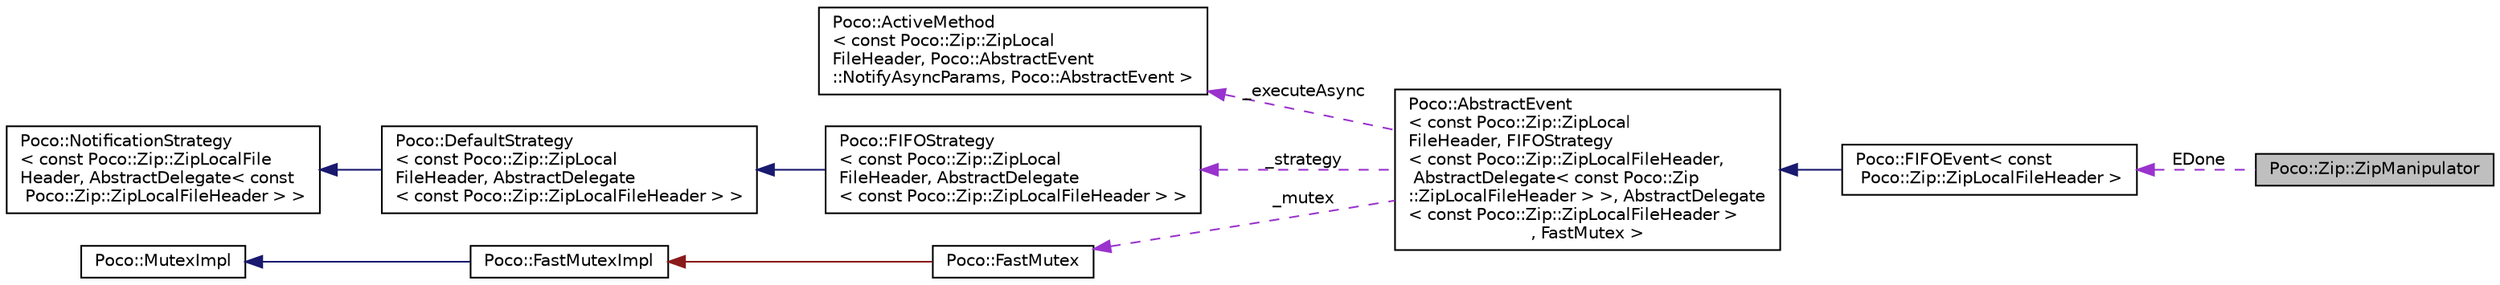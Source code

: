 digraph "Poco::Zip::ZipManipulator"
{
 // LATEX_PDF_SIZE
  edge [fontname="Helvetica",fontsize="10",labelfontname="Helvetica",labelfontsize="10"];
  node [fontname="Helvetica",fontsize="10",shape=record];
  rankdir="LR";
  Node1 [label="Poco::Zip::ZipManipulator",height=0.2,width=0.4,color="black", fillcolor="grey75", style="filled", fontcolor="black",tooltip="ZipManipulator allows to add/remove/update files inside zip files."];
  Node2 -> Node1 [dir="back",color="darkorchid3",fontsize="10",style="dashed",label=" EDone" ];
  Node2 [label="Poco::FIFOEvent\< const\l Poco::Zip::ZipLocalFileHeader \>",height=0.2,width=0.4,color="black", fillcolor="white", style="filled",URL="$classPoco_1_1FIFOEvent.html",tooltip=" "];
  Node3 -> Node2 [dir="back",color="midnightblue",fontsize="10",style="solid"];
  Node3 [label="Poco::AbstractEvent\l\< const Poco::Zip::ZipLocal\lFileHeader, FIFOStrategy\l\< const Poco::Zip::ZipLocalFileHeader,\l AbstractDelegate\< const Poco::Zip\l::ZipLocalFileHeader \> \>, AbstractDelegate\l\< const Poco::Zip::ZipLocalFileHeader \>\l, FastMutex \>",height=0.2,width=0.4,color="black", fillcolor="white", style="filled",URL="$classPoco_1_1AbstractEvent.html",tooltip=" "];
  Node4 -> Node3 [dir="back",color="darkorchid3",fontsize="10",style="dashed",label=" _executeAsync" ];
  Node4 [label="Poco::ActiveMethod\l\< const Poco::Zip::ZipLocal\lFileHeader, Poco::AbstractEvent\l::NotifyAsyncParams, Poco::AbstractEvent \>",height=0.2,width=0.4,color="black", fillcolor="white", style="filled",URL="$classPoco_1_1ActiveMethod.html",tooltip=" "];
  Node5 -> Node3 [dir="back",color="darkorchid3",fontsize="10",style="dashed",label=" _strategy" ];
  Node5 [label="Poco::FIFOStrategy\l\< const Poco::Zip::ZipLocal\lFileHeader, AbstractDelegate\l\< const Poco::Zip::ZipLocalFileHeader \> \>",height=0.2,width=0.4,color="black", fillcolor="white", style="filled",URL="$classPoco_1_1FIFOStrategy.html",tooltip=" "];
  Node6 -> Node5 [dir="back",color="midnightblue",fontsize="10",style="solid"];
  Node6 [label="Poco::DefaultStrategy\l\< const Poco::Zip::ZipLocal\lFileHeader, AbstractDelegate\l\< const Poco::Zip::ZipLocalFileHeader \> \>",height=0.2,width=0.4,color="black", fillcolor="white", style="filled",URL="$classPoco_1_1DefaultStrategy.html",tooltip=" "];
  Node7 -> Node6 [dir="back",color="midnightblue",fontsize="10",style="solid"];
  Node7 [label="Poco::NotificationStrategy\l\< const Poco::Zip::ZipLocalFile\lHeader, AbstractDelegate\< const\l Poco::Zip::ZipLocalFileHeader \> \>",height=0.2,width=0.4,color="black", fillcolor="white", style="filled",URL="$classPoco_1_1NotificationStrategy.html",tooltip=" "];
  Node8 -> Node3 [dir="back",color="darkorchid3",fontsize="10",style="dashed",label=" _mutex" ];
  Node8 [label="Poco::FastMutex",height=0.2,width=0.4,color="black", fillcolor="white", style="filled",URL="$classPoco_1_1FastMutex.html",tooltip=" "];
  Node9 -> Node8 [dir="back",color="firebrick4",fontsize="10",style="solid"];
  Node9 [label="Poco::FastMutexImpl",height=0.2,width=0.4,color="black", fillcolor="white", style="filled",URL="$classPoco_1_1FastMutexImpl.html",tooltip=" "];
  Node10 -> Node9 [dir="back",color="midnightblue",fontsize="10",style="solid"];
  Node10 [label="Poco::MutexImpl",height=0.2,width=0.4,color="black", fillcolor="white", style="filled",URL="$classPoco_1_1MutexImpl.html",tooltip=" "];
}
